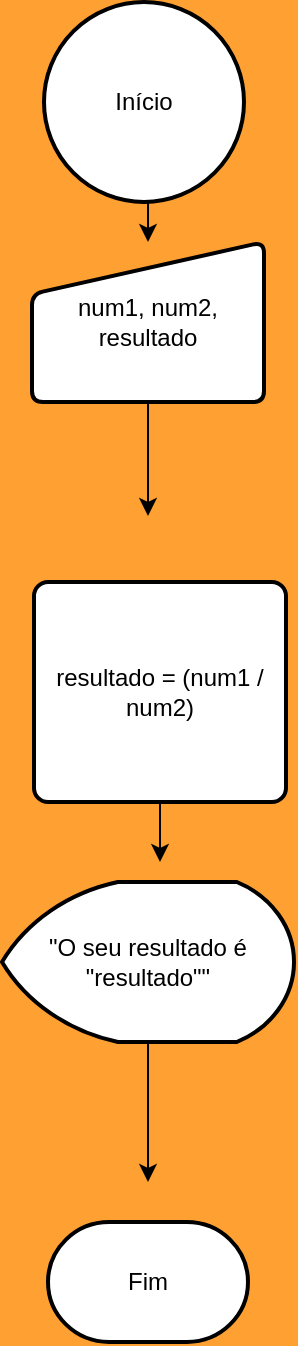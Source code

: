 <mxfile version="14.6.6" type="device"><diagram id="C5RBs43oDa-KdzZeNtuy" name="Page-1"><mxGraphModel dx="1422" dy="791" grid="0" gridSize="10" guides="1" tooltips="1" connect="1" arrows="1" fold="1" page="1" pageScale="1" pageWidth="827" pageHeight="1169" background="#FFA033" math="0" shadow="0"><root><mxCell id="WIyWlLk6GJQsqaUBKTNV-0"/><mxCell id="WIyWlLk6GJQsqaUBKTNV-1" parent="WIyWlLk6GJQsqaUBKTNV-0"/><mxCell id="EvF0ATKjAhUwpDl6yWp5-18" style="edgeStyle=orthogonalEdgeStyle;rounded=0;orthogonalLoop=1;jettySize=auto;html=1;exitX=0.5;exitY=1;exitDx=0;exitDy=0;exitPerimeter=0;entryX=0.5;entryY=0;entryDx=0;entryDy=0;" edge="1" parent="WIyWlLk6GJQsqaUBKTNV-1" source="EvF0ATKjAhUwpDl6yWp5-0" target="EvF0ATKjAhUwpDl6yWp5-3"><mxGeometry relative="1" as="geometry"/></mxCell><mxCell id="EvF0ATKjAhUwpDl6yWp5-0" value="Início" style="strokeWidth=2;html=1;shape=mxgraph.flowchart.start_2;whiteSpace=wrap;" vertex="1" parent="WIyWlLk6GJQsqaUBKTNV-1"><mxGeometry x="320" y="30" width="100" height="100" as="geometry"/></mxCell><mxCell id="EvF0ATKjAhUwpDl6yWp5-23" style="edgeStyle=orthogonalEdgeStyle;rounded=0;orthogonalLoop=1;jettySize=auto;html=1;exitX=0.5;exitY=1;exitDx=0;exitDy=0;" edge="1" parent="WIyWlLk6GJQsqaUBKTNV-1" source="EvF0ATKjAhUwpDl6yWp5-3"><mxGeometry relative="1" as="geometry"><mxPoint x="372" y="287" as="targetPoint"/></mxGeometry></mxCell><mxCell id="EvF0ATKjAhUwpDl6yWp5-3" value="num1, num2, resultado" style="html=1;strokeWidth=2;shape=manualInput;whiteSpace=wrap;rounded=1;size=26;arcSize=11;" vertex="1" parent="WIyWlLk6GJQsqaUBKTNV-1"><mxGeometry x="314" y="150" width="116" height="80" as="geometry"/></mxCell><mxCell id="EvF0ATKjAhUwpDl6yWp5-16" style="edgeStyle=orthogonalEdgeStyle;rounded=0;orthogonalLoop=1;jettySize=auto;html=1;exitX=0.5;exitY=1;exitDx=0;exitDy=0;" edge="1" parent="WIyWlLk6GJQsqaUBKTNV-1" source="EvF0ATKjAhUwpDl6yWp5-4"><mxGeometry relative="1" as="geometry"><mxPoint x="378" y="460" as="targetPoint"/></mxGeometry></mxCell><mxCell id="EvF0ATKjAhUwpDl6yWp5-4" value="resultado = (num1 / num2)" style="rounded=1;whiteSpace=wrap;html=1;absoluteArcSize=1;arcSize=14;strokeWidth=2;" vertex="1" parent="WIyWlLk6GJQsqaUBKTNV-1"><mxGeometry x="315" y="320" width="126" height="110" as="geometry"/></mxCell><mxCell id="EvF0ATKjAhUwpDl6yWp5-8" style="edgeStyle=orthogonalEdgeStyle;rounded=0;orthogonalLoop=1;jettySize=auto;html=1;exitX=0.5;exitY=1;exitDx=0;exitDy=0;exitPerimeter=0;" edge="1" parent="WIyWlLk6GJQsqaUBKTNV-1" source="EvF0ATKjAhUwpDl6yWp5-9"><mxGeometry relative="1" as="geometry"><mxPoint x="372" y="620" as="targetPoint"/></mxGeometry></mxCell><mxCell id="EvF0ATKjAhUwpDl6yWp5-9" value="&quot;O seu resultado é &quot;resultado&quot;&quot;" style="strokeWidth=2;html=1;shape=mxgraph.flowchart.display;whiteSpace=wrap;" vertex="1" parent="WIyWlLk6GJQsqaUBKTNV-1"><mxGeometry x="299" y="470" width="146" height="80" as="geometry"/></mxCell><mxCell id="EvF0ATKjAhUwpDl6yWp5-12" value="Fim" style="strokeWidth=2;html=1;shape=mxgraph.flowchart.terminator;whiteSpace=wrap;" vertex="1" parent="WIyWlLk6GJQsqaUBKTNV-1"><mxGeometry x="322" y="640" width="100" height="60" as="geometry"/></mxCell></root></mxGraphModel></diagram></mxfile>